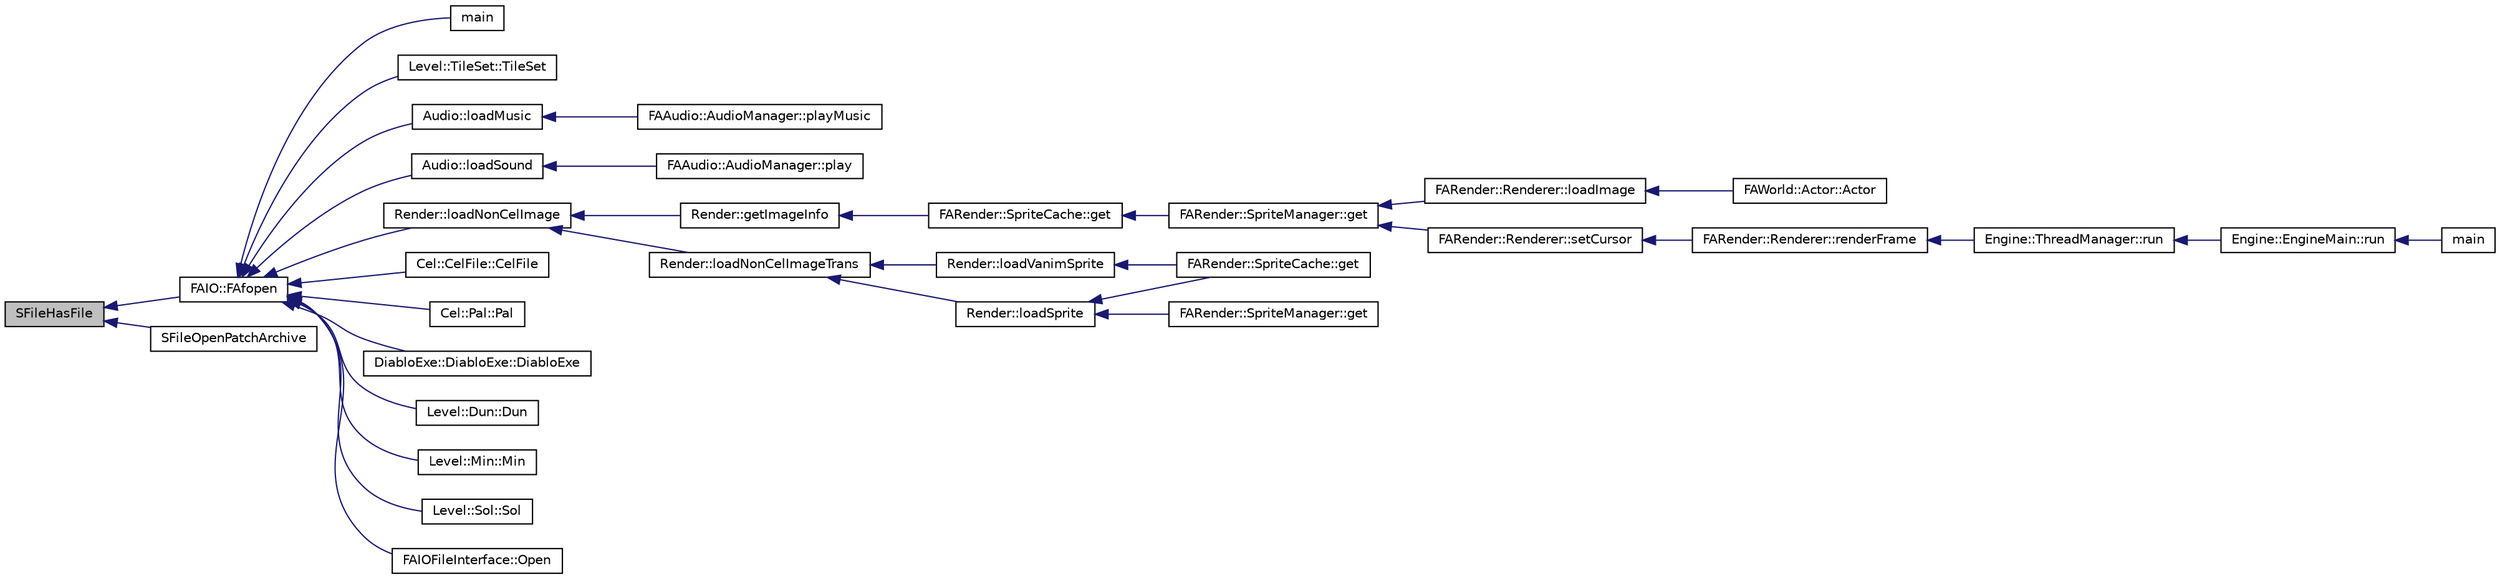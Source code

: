 digraph G
{
  edge [fontname="Helvetica",fontsize="10",labelfontname="Helvetica",labelfontsize="10"];
  node [fontname="Helvetica",fontsize="10",shape=record];
  rankdir="LR";
  Node1 [label="SFileHasFile",height=0.2,width=0.4,color="black", fillcolor="grey75", style="filled" fontcolor="black"];
  Node1 -> Node2 [dir="back",color="midnightblue",fontsize="10",style="solid",fontname="Helvetica"];
  Node2 [label="FAIO::FAfopen",height=0.2,width=0.4,color="black", fillcolor="white", style="filled",URL="$namespace_f_a_i_o.html#a19fa8e6274a04bdeb5c54d1552e6248e"];
  Node2 -> Node3 [dir="back",color="midnightblue",fontsize="10",style="solid",fontname="Helvetica"];
  Node3 [label="main",height=0.2,width=0.4,color="black", fillcolor="white", style="filled",URL="$mpqtool_2main_8cpp.html#a51a0c03e82a49c8df1aee64a078f33e7"];
  Node2 -> Node4 [dir="back",color="midnightblue",fontsize="10",style="solid",fontname="Helvetica"];
  Node4 [label="Level::TileSet::TileSet",height=0.2,width=0.4,color="black", fillcolor="white", style="filled",URL="$class_level_1_1_tile_set.html#a25885e5e41f2220ddec063dd66615054"];
  Node2 -> Node5 [dir="back",color="midnightblue",fontsize="10",style="solid",fontname="Helvetica"];
  Node5 [label="Audio::loadMusic",height=0.2,width=0.4,color="black", fillcolor="white", style="filled",URL="$namespace_audio.html#aa723124f1d8ab10a57d74aac0df5d5cb"];
  Node5 -> Node6 [dir="back",color="midnightblue",fontsize="10",style="solid",fontname="Helvetica"];
  Node6 [label="FAAudio::AudioManager::playMusic",height=0.2,width=0.4,color="black", fillcolor="white", style="filled",URL="$class_f_a_audio_1_1_audio_manager.html#a9eaf93569374ad7fed5b0229d4e36e8b"];
  Node2 -> Node7 [dir="back",color="midnightblue",fontsize="10",style="solid",fontname="Helvetica"];
  Node7 [label="Audio::loadSound",height=0.2,width=0.4,color="black", fillcolor="white", style="filled",URL="$namespace_audio.html#a640626e3ff91a05bf85051aa564d2be7"];
  Node7 -> Node8 [dir="back",color="midnightblue",fontsize="10",style="solid",fontname="Helvetica"];
  Node8 [label="FAAudio::AudioManager::play",height=0.2,width=0.4,color="black", fillcolor="white", style="filled",URL="$class_f_a_audio_1_1_audio_manager.html#a1c562d006a318f6c682dd80e6a278996"];
  Node2 -> Node9 [dir="back",color="midnightblue",fontsize="10",style="solid",fontname="Helvetica"];
  Node9 [label="Render::loadNonCelImage",height=0.2,width=0.4,color="black", fillcolor="white", style="filled",URL="$namespace_render.html#ac19fcc278cfef53ca0b941ff040fb5d3"];
  Node9 -> Node10 [dir="back",color="midnightblue",fontsize="10",style="solid",fontname="Helvetica"];
  Node10 [label="Render::getImageInfo",height=0.2,width=0.4,color="black", fillcolor="white", style="filled",URL="$namespace_render.html#a04af26977f421431f3a4569af1b877f4"];
  Node10 -> Node11 [dir="back",color="midnightblue",fontsize="10",style="solid",fontname="Helvetica"];
  Node11 [label="FARender::SpriteCache::get",height=0.2,width=0.4,color="black", fillcolor="white", style="filled",URL="$class_f_a_render_1_1_sprite_cache.html#ad480d3c6ae72f0a19439e542bea9356c",tooltip="To be called from the game thread."];
  Node11 -> Node12 [dir="back",color="midnightblue",fontsize="10",style="solid",fontname="Helvetica"];
  Node12 [label="FARender::SpriteManager::get",height=0.2,width=0.4,color="black", fillcolor="white", style="filled",URL="$class_f_a_render_1_1_sprite_manager.html#aea2af871429cd9ac16e419e17ec03da5",tooltip="To be called from the game thread."];
  Node12 -> Node13 [dir="back",color="midnightblue",fontsize="10",style="solid",fontname="Helvetica"];
  Node13 [label="FARender::Renderer::loadImage",height=0.2,width=0.4,color="black", fillcolor="white", style="filled",URL="$class_f_a_render_1_1_renderer.html#ac3bcc5a3217058dc2a3ce0469cbbd37a"];
  Node13 -> Node14 [dir="back",color="midnightblue",fontsize="10",style="solid",fontname="Helvetica"];
  Node14 [label="FAWorld::Actor::Actor",height=0.2,width=0.4,color="black", fillcolor="white", style="filled",URL="$class_f_a_world_1_1_actor.html#ab9e28a0505dc7a3040e249c563badd37"];
  Node12 -> Node15 [dir="back",color="midnightblue",fontsize="10",style="solid",fontname="Helvetica"];
  Node15 [label="FARender::Renderer::setCursor",height=0.2,width=0.4,color="black", fillcolor="white", style="filled",URL="$class_f_a_render_1_1_renderer.html#aa73fae0f49236c7a83fa6b01a9e5e8d4"];
  Node15 -> Node16 [dir="back",color="midnightblue",fontsize="10",style="solid",fontname="Helvetica"];
  Node16 [label="FARender::Renderer::renderFrame",height=0.2,width=0.4,color="black", fillcolor="white", style="filled",URL="$class_f_a_render_1_1_renderer.html#ad6e983189d6cf6b7aaef89d54ed89396",tooltip="To be called only by Engine::ThreadManager."];
  Node16 -> Node17 [dir="back",color="midnightblue",fontsize="10",style="solid",fontname="Helvetica"];
  Node17 [label="Engine::ThreadManager::run",height=0.2,width=0.4,color="black", fillcolor="white", style="filled",URL="$class_engine_1_1_thread_manager.html#ab99a6ee7b73f2e9b24a824e811df5d88"];
  Node17 -> Node18 [dir="back",color="midnightblue",fontsize="10",style="solid",fontname="Helvetica"];
  Node18 [label="Engine::EngineMain::run",height=0.2,width=0.4,color="black", fillcolor="white", style="filled",URL="$class_engine_1_1_engine_main.html#a5a16165ab6d6e9f2bb2f2739bd1b11bf"];
  Node18 -> Node19 [dir="back",color="midnightblue",fontsize="10",style="solid",fontname="Helvetica"];
  Node19 [label="main",height=0.2,width=0.4,color="black", fillcolor="white", style="filled",URL="$freeablo_2main_8cpp.html#a3c04138a5bfe5d72780bb7e82a18e627"];
  Node9 -> Node20 [dir="back",color="midnightblue",fontsize="10",style="solid",fontname="Helvetica"];
  Node20 [label="Render::loadNonCelImageTrans",height=0.2,width=0.4,color="black", fillcolor="white", style="filled",URL="$namespace_render.html#a104d79dc130b58dd05645cc9ddfbe307"];
  Node20 -> Node21 [dir="back",color="midnightblue",fontsize="10",style="solid",fontname="Helvetica"];
  Node21 [label="Render::loadSprite",height=0.2,width=0.4,color="black", fillcolor="white", style="filled",URL="$namespace_render.html#a39ae636123baef1a7d42446331c82b28"];
  Node21 -> Node22 [dir="back",color="midnightblue",fontsize="10",style="solid",fontname="Helvetica"];
  Node22 [label="FARender::SpriteCache::get",height=0.2,width=0.4,color="black", fillcolor="white", style="filled",URL="$class_f_a_render_1_1_sprite_cache.html#aaede499b2c79f9f1cf535f37887d2f99",tooltip="To be called from the render thread."];
  Node21 -> Node23 [dir="back",color="midnightblue",fontsize="10",style="solid",fontname="Helvetica"];
  Node23 [label="FARender::SpriteManager::get",height=0.2,width=0.4,color="black", fillcolor="white", style="filled",URL="$class_f_a_render_1_1_sprite_manager.html#a4897198f560005dd7067150c3ed3ed2d",tooltip="To be called from the render thread."];
  Node20 -> Node24 [dir="back",color="midnightblue",fontsize="10",style="solid",fontname="Helvetica"];
  Node24 [label="Render::loadVanimSprite",height=0.2,width=0.4,color="black", fillcolor="white", style="filled",URL="$namespace_render.html#ac6568e7174aad7806fee63be8c2cca9c"];
  Node24 -> Node22 [dir="back",color="midnightblue",fontsize="10",style="solid",fontname="Helvetica"];
  Node2 -> Node25 [dir="back",color="midnightblue",fontsize="10",style="solid",fontname="Helvetica"];
  Node25 [label="Cel::CelFile::CelFile",height=0.2,width=0.4,color="black", fillcolor="white", style="filled",URL="$class_cel_1_1_cel_file.html#a7aa56b24ad6db831061b2b1f4faed266"];
  Node2 -> Node26 [dir="back",color="midnightblue",fontsize="10",style="solid",fontname="Helvetica"];
  Node26 [label="Cel::Pal::Pal",height=0.2,width=0.4,color="black", fillcolor="white", style="filled",URL="$class_cel_1_1_pal.html#a1374e8fdbb589d9ad415f4bc3f133ef2"];
  Node2 -> Node27 [dir="back",color="midnightblue",fontsize="10",style="solid",fontname="Helvetica"];
  Node27 [label="DiabloExe::DiabloExe::DiabloExe",height=0.2,width=0.4,color="black", fillcolor="white", style="filled",URL="$class_diablo_exe_1_1_diablo_exe.html#aae82ed26725dbd5b89faca92507958f0"];
  Node2 -> Node28 [dir="back",color="midnightblue",fontsize="10",style="solid",fontname="Helvetica"];
  Node28 [label="Level::Dun::Dun",height=0.2,width=0.4,color="black", fillcolor="white", style="filled",URL="$class_level_1_1_dun.html#aebe0dd29cec43011e986c36a9a52b7b7"];
  Node2 -> Node29 [dir="back",color="midnightblue",fontsize="10",style="solid",fontname="Helvetica"];
  Node29 [label="Level::Min::Min",height=0.2,width=0.4,color="black", fillcolor="white", style="filled",URL="$class_level_1_1_min.html#ab29c456876f2cc69a0247e419fa17337"];
  Node2 -> Node30 [dir="back",color="midnightblue",fontsize="10",style="solid",fontname="Helvetica"];
  Node30 [label="Level::Sol::Sol",height=0.2,width=0.4,color="black", fillcolor="white", style="filled",URL="$class_level_1_1_sol.html#ab1b97555d237cb1c671bfdbb3de5d129"];
  Node2 -> Node31 [dir="back",color="midnightblue",fontsize="10",style="solid",fontname="Helvetica"];
  Node31 [label="FAIOFileInterface::Open",height=0.2,width=0.4,color="black", fillcolor="white", style="filled",URL="$class_f_a_i_o_file_interface.html#a0dd986067a16d1ba2da857c9b59c091c",tooltip="Opens a file."];
  Node1 -> Node32 [dir="back",color="midnightblue",fontsize="10",style="solid",fontname="Helvetica"];
  Node32 [label="SFileOpenPatchArchive",height=0.2,width=0.4,color="black", fillcolor="white", style="filled",URL="$_storm_lib_8h.html#a6daebdc66320d44284e960bbff33e886"];
}
